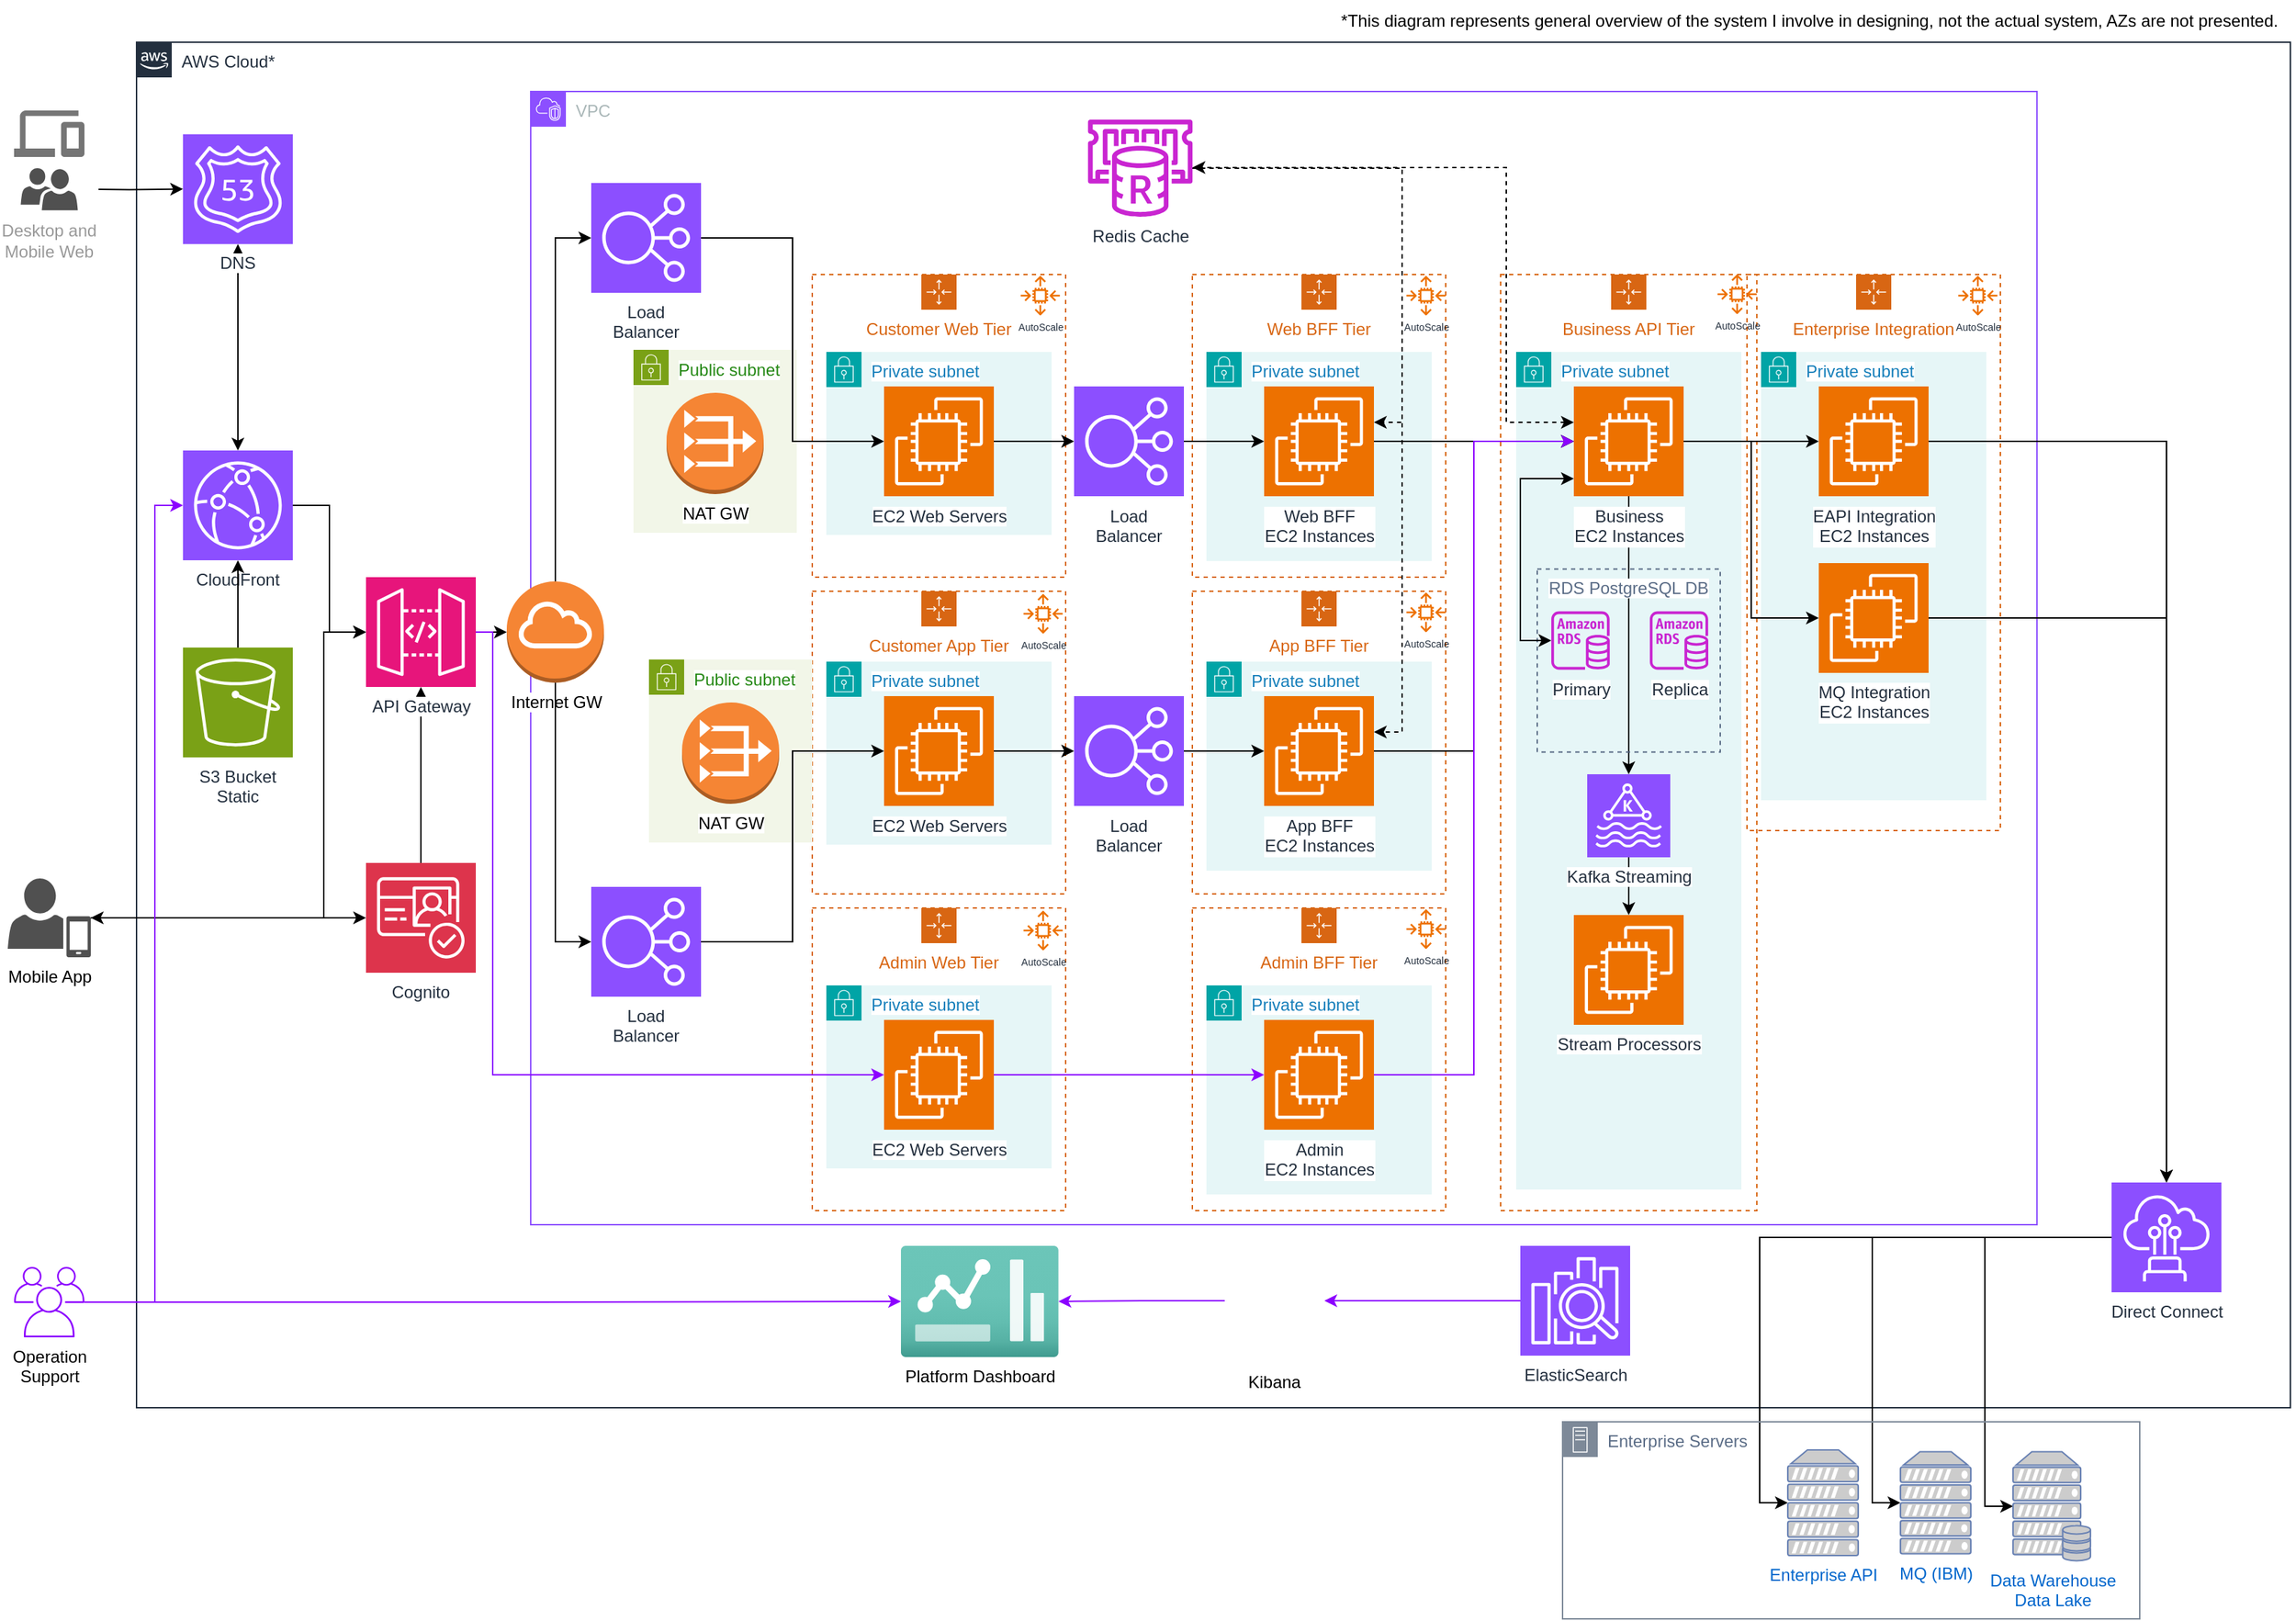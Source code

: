 <mxfile version="24.7.6">
  <diagram name="Page-1" id="ORH8hoGxnRq0YV5Q__YL">
    <mxGraphModel dx="1382" dy="833" grid="1" gridSize="10" guides="1" tooltips="1" connect="1" arrows="1" fold="1" page="1" pageScale="1" pageWidth="1654" pageHeight="1169" background="none" math="0" shadow="0">
      <root>
        <mxCell id="0" />
        <mxCell id="1" parent="0" />
        <mxCell id="d51Kw371MCxtWn_OuyqZ-9" value="AWS Cloud*" style="points=[[0,0],[0.25,0],[0.5,0],[0.75,0],[1,0],[1,0.25],[1,0.5],[1,0.75],[1,1],[0.75,1],[0.5,1],[0.25,1],[0,1],[0,0.75],[0,0.5],[0,0.25]];outlineConnect=0;gradientColor=none;html=1;fontSize=12;fontStyle=0;container=1;pointerEvents=0;collapsible=0;recursiveResize=0;shape=mxgraph.aws4.group;grIcon=mxgraph.aws4.group_aws_cloud_alt;strokeColor=#232F3E;fillColor=none;verticalAlign=top;align=left;spacingLeft=30;fontColor=#232F3E;dashed=0;backgroundOutline=0;shadow=0;labelBackgroundColor=default;whiteSpace=wrap;labelBorderColor=none;textShadow=0;" vertex="1" parent="1">
          <mxGeometry x="107" y="40" width="1530" height="970" as="geometry" />
        </mxCell>
        <mxCell id="d51Kw371MCxtWn_OuyqZ-40" value="VPC" style="points=[[0,0],[0.25,0],[0.5,0],[0.75,0],[1,0],[1,0.25],[1,0.5],[1,0.75],[1,1],[0.75,1],[0.5,1],[0.25,1],[0,1],[0,0.75],[0,0.5],[0,0.25]];outlineConnect=0;gradientColor=none;html=1;whiteSpace=wrap;fontSize=12;fontStyle=0;container=1;pointerEvents=0;collapsible=0;recursiveResize=0;shape=mxgraph.aws4.group;grIcon=mxgraph.aws4.group_vpc2;strokeColor=#8C4FFF;fillColor=none;verticalAlign=top;align=left;spacingLeft=30;fontColor=#AAB7B8;dashed=0;labelBackgroundColor=default;" vertex="1" parent="d51Kw371MCxtWn_OuyqZ-9">
          <mxGeometry x="280" y="35" width="1070" height="805" as="geometry" />
        </mxCell>
        <mxCell id="d51Kw371MCxtWn_OuyqZ-99" value="Redis Cache" style="sketch=0;outlineConnect=0;fontColor=#232F3E;gradientColor=none;fillColor=#C925D1;strokeColor=none;dashed=0;verticalLabelPosition=bottom;verticalAlign=top;align=center;html=1;fontSize=12;fontStyle=0;aspect=fixed;pointerEvents=1;shape=mxgraph.aws4.elasticache_for_redis;labelBackgroundColor=default;" vertex="1" parent="d51Kw371MCxtWn_OuyqZ-40">
          <mxGeometry x="394" y="20" width="78" height="69" as="geometry" />
        </mxCell>
        <mxCell id="d51Kw371MCxtWn_OuyqZ-56" value="Public subnet" style="points=[[0,0],[0.25,0],[0.5,0],[0.75,0],[1,0],[1,0.25],[1,0.5],[1,0.75],[1,1],[0.75,1],[0.5,1],[0.25,1],[0,1],[0,0.75],[0,0.5],[0,0.25]];outlineConnect=0;gradientColor=none;html=1;whiteSpace=wrap;fontSize=12;fontStyle=0;container=1;pointerEvents=0;collapsible=0;recursiveResize=0;shape=mxgraph.aws4.group;grIcon=mxgraph.aws4.group_security_group;grStroke=0;strokeColor=#7AA116;fillColor=#F2F6E8;verticalAlign=top;align=left;spacingLeft=30;fontColor=#248814;dashed=0;labelBackgroundColor=default;" vertex="1" parent="d51Kw371MCxtWn_OuyqZ-40">
          <mxGeometry x="73" y="183.5" width="116" height="130" as="geometry" />
        </mxCell>
        <mxCell id="d51Kw371MCxtWn_OuyqZ-54" value="NAT GW" style="outlineConnect=0;dashed=0;verticalLabelPosition=bottom;verticalAlign=top;align=center;html=1;shape=mxgraph.aws3.vpc_nat_gateway;fillColor=#F58534;gradientColor=none;labelBackgroundColor=default;" vertex="1" parent="d51Kw371MCxtWn_OuyqZ-56">
          <mxGeometry x="23.5" y="30.5" width="69" height="72" as="geometry" />
        </mxCell>
        <mxCell id="d51Kw371MCxtWn_OuyqZ-63" value="Load Balancer" style="points=[[0,0,0],[0.25,0,0],[0.5,0,0],[0.75,0,0],[1,0,0],[0,1,0],[0.25,1,0],[0.5,1,0],[0.75,1,0],[1,1,0],[0,0.25,0],[0,0.5,0],[0,0.75,0],[1,0.25,0],[1,0.5,0],[1,0.75,0]];outlineConnect=0;fontColor=#232F3E;fillColor=#8C4FFF;strokeColor=#ffffff;dashed=0;verticalLabelPosition=bottom;verticalAlign=top;align=center;html=1;fontSize=12;fontStyle=0;aspect=fixed;shape=mxgraph.aws4.resourceIcon;resIcon=mxgraph.aws4.elastic_load_balancing;shadow=0;labelBackgroundColor=default;whiteSpace=wrap;labelBorderColor=none;textShadow=0;" vertex="1" parent="d51Kw371MCxtWn_OuyqZ-40">
          <mxGeometry x="386" y="209.5" width="78" height="78" as="geometry" />
        </mxCell>
        <mxCell id="d51Kw371MCxtWn_OuyqZ-149" value="Admin Web Tier" style="points=[[0,0],[0.25,0],[0.5,0],[0.75,0],[1,0],[1,0.25],[1,0.5],[1,0.75],[1,1],[0.75,1],[0.5,1],[0.25,1],[0,1],[0,0.75],[0,0.5],[0,0.25]];outlineConnect=0;gradientColor=none;html=1;whiteSpace=wrap;fontSize=12;fontStyle=0;container=1;pointerEvents=0;collapsible=0;recursiveResize=0;shape=mxgraph.aws4.groupCenter;grIcon=mxgraph.aws4.group_auto_scaling_group;grStroke=1;strokeColor=#D86613;fillColor=none;verticalAlign=top;align=center;fontColor=#D86613;dashed=1;spacingTop=25;labelBackgroundColor=default;" vertex="1" parent="d51Kw371MCxtWn_OuyqZ-40">
          <mxGeometry x="200" y="580" width="180" height="215" as="geometry" />
        </mxCell>
        <mxCell id="d51Kw371MCxtWn_OuyqZ-150" value="Private subnet" style="points=[[0,0],[0.25,0],[0.5,0],[0.75,0],[1,0],[1,0.25],[1,0.5],[1,0.75],[1,1],[0.75,1],[0.5,1],[0.25,1],[0,1],[0,0.75],[0,0.5],[0,0.25]];outlineConnect=0;gradientColor=none;html=1;whiteSpace=wrap;fontSize=12;fontStyle=0;container=1;pointerEvents=0;collapsible=0;recursiveResize=0;shape=mxgraph.aws4.group;grIcon=mxgraph.aws4.group_security_group;grStroke=0;strokeColor=#00A4A6;fillColor=#E6F6F7;verticalAlign=top;align=left;spacingLeft=30;fontColor=#147EBA;dashed=0;labelBackgroundColor=default;" vertex="1" parent="d51Kw371MCxtWn_OuyqZ-149">
          <mxGeometry x="10" y="55" width="160" height="130" as="geometry" />
        </mxCell>
        <mxCell id="d51Kw371MCxtWn_OuyqZ-151" value="EC2 Web Servers" style="sketch=0;points=[[0,0,0],[0.25,0,0],[0.5,0,0],[0.75,0,0],[1,0,0],[0,1,0],[0.25,1,0],[0.5,1,0],[0.75,1,0],[1,1,0],[0,0.25,0],[0,0.5,0],[0,0.75,0],[1,0.25,0],[1,0.5,0],[1,0.75,0]];outlineConnect=0;fontColor=#232F3E;fillColor=#ED7100;strokeColor=#ffffff;dashed=0;verticalLabelPosition=bottom;verticalAlign=top;align=center;html=1;fontSize=12;fontStyle=0;aspect=fixed;shape=mxgraph.aws4.resourceIcon;resIcon=mxgraph.aws4.ec2;labelBackgroundColor=default;" vertex="1" parent="d51Kw371MCxtWn_OuyqZ-150">
          <mxGeometry x="41" y="24.5" width="78" height="78" as="geometry" />
        </mxCell>
        <mxCell id="d51Kw371MCxtWn_OuyqZ-162" value="&lt;p style=&quot;line-height: 3%; margin-top: 0px; margin-bottom: 0px;&quot;&gt;&lt;font style=&quot;font-size: 7px;&quot;&gt;AutoScale&lt;/font&gt;&lt;/p&gt;" style="sketch=0;outlineConnect=0;fontColor=#232F3E;gradientColor=none;fillColor=#ED7100;strokeColor=none;dashed=0;verticalLabelPosition=bottom;verticalAlign=top;align=center;html=1;fontSize=12;fontStyle=0;aspect=fixed;pointerEvents=1;shape=mxgraph.aws4.auto_scaling2;" vertex="1" parent="d51Kw371MCxtWn_OuyqZ-149">
          <mxGeometry x="150.0" y="2" width="28" height="28" as="geometry" />
        </mxCell>
        <mxCell id="d51Kw371MCxtWn_OuyqZ-153" value="Customer App Tier" style="points=[[0,0],[0.25,0],[0.5,0],[0.75,0],[1,0],[1,0.25],[1,0.5],[1,0.75],[1,1],[0.75,1],[0.5,1],[0.25,1],[0,1],[0,0.75],[0,0.5],[0,0.25]];outlineConnect=0;gradientColor=none;html=1;whiteSpace=wrap;fontSize=12;fontStyle=0;container=1;pointerEvents=0;collapsible=0;recursiveResize=0;shape=mxgraph.aws4.groupCenter;grIcon=mxgraph.aws4.group_auto_scaling_group;grStroke=1;strokeColor=#D86613;fillColor=none;verticalAlign=top;align=center;fontColor=#D86613;dashed=1;spacingTop=25;labelBackgroundColor=default;" vertex="1" parent="d51Kw371MCxtWn_OuyqZ-40">
          <mxGeometry x="200" y="355" width="180" height="215" as="geometry" />
        </mxCell>
        <mxCell id="d51Kw371MCxtWn_OuyqZ-154" value="Private subnet" style="points=[[0,0],[0.25,0],[0.5,0],[0.75,0],[1,0],[1,0.25],[1,0.5],[1,0.75],[1,1],[0.75,1],[0.5,1],[0.25,1],[0,1],[0,0.75],[0,0.5],[0,0.25]];outlineConnect=0;gradientColor=none;html=1;whiteSpace=wrap;fontSize=12;fontStyle=0;container=1;pointerEvents=0;collapsible=0;recursiveResize=0;shape=mxgraph.aws4.group;grIcon=mxgraph.aws4.group_security_group;grStroke=0;strokeColor=#00A4A6;fillColor=#E6F6F7;verticalAlign=top;align=left;spacingLeft=30;fontColor=#147EBA;dashed=0;labelBackgroundColor=default;" vertex="1" parent="d51Kw371MCxtWn_OuyqZ-153">
          <mxGeometry x="10" y="50" width="160" height="130" as="geometry" />
        </mxCell>
        <mxCell id="d51Kw371MCxtWn_OuyqZ-155" value="EC2 Web Servers" style="sketch=0;points=[[0,0,0],[0.25,0,0],[0.5,0,0],[0.75,0,0],[1,0,0],[0,1,0],[0.25,1,0],[0.5,1,0],[0.75,1,0],[1,1,0],[0,0.25,0],[0,0.5,0],[0,0.75,0],[1,0.25,0],[1,0.5,0],[1,0.75,0]];outlineConnect=0;fontColor=#232F3E;fillColor=#ED7100;strokeColor=#ffffff;dashed=0;verticalLabelPosition=bottom;verticalAlign=top;align=center;html=1;fontSize=12;fontStyle=0;aspect=fixed;shape=mxgraph.aws4.resourceIcon;resIcon=mxgraph.aws4.ec2;labelBackgroundColor=default;" vertex="1" parent="d51Kw371MCxtWn_OuyqZ-154">
          <mxGeometry x="41" y="24.5" width="78" height="78" as="geometry" />
        </mxCell>
        <mxCell id="d51Kw371MCxtWn_OuyqZ-161" value="&lt;p style=&quot;line-height: 3%; margin-top: 0px; margin-bottom: 0px;&quot;&gt;&lt;font style=&quot;font-size: 7px;&quot;&gt;AutoScale&lt;/font&gt;&lt;/p&gt;" style="sketch=0;outlineConnect=0;fontColor=#232F3E;gradientColor=none;fillColor=#ED7100;strokeColor=none;dashed=0;verticalLabelPosition=bottom;verticalAlign=top;align=center;html=1;fontSize=12;fontStyle=0;aspect=fixed;pointerEvents=1;shape=mxgraph.aws4.auto_scaling2;" vertex="1" parent="d51Kw371MCxtWn_OuyqZ-153">
          <mxGeometry x="150.0" y="2" width="28" height="28" as="geometry" />
        </mxCell>
        <mxCell id="d51Kw371MCxtWn_OuyqZ-86" value="Enterprise Integration" style="points=[[0,0],[0.25,0],[0.5,0],[0.75,0],[1,0],[1,0.25],[1,0.5],[1,0.75],[1,1],[0.75,1],[0.5,1],[0.25,1],[0,1],[0,0.75],[0,0.5],[0,0.25]];outlineConnect=0;gradientColor=none;html=1;whiteSpace=wrap;fontSize=12;fontStyle=0;container=1;pointerEvents=0;collapsible=0;recursiveResize=0;shape=mxgraph.aws4.groupCenter;grIcon=mxgraph.aws4.group_auto_scaling_group;grStroke=1;strokeColor=#D86613;fillColor=none;verticalAlign=top;align=center;fontColor=#D86613;dashed=1;spacingTop=25;labelBackgroundColor=default;" vertex="1" parent="d51Kw371MCxtWn_OuyqZ-40">
          <mxGeometry x="864" y="130" width="180" height="395" as="geometry" />
        </mxCell>
        <mxCell id="d51Kw371MCxtWn_OuyqZ-87" value="Private subnet" style="points=[[0,0],[0.25,0],[0.5,0],[0.75,0],[1,0],[1,0.25],[1,0.5],[1,0.75],[1,1],[0.75,1],[0.5,1],[0.25,1],[0,1],[0,0.75],[0,0.5],[0,0.25]];outlineConnect=0;gradientColor=none;html=1;whiteSpace=wrap;fontSize=12;fontStyle=0;container=1;pointerEvents=0;collapsible=0;recursiveResize=0;shape=mxgraph.aws4.group;grIcon=mxgraph.aws4.group_security_group;grStroke=0;strokeColor=#00A4A6;fillColor=#E6F6F7;verticalAlign=top;align=left;spacingLeft=30;fontColor=#147EBA;dashed=0;labelBackgroundColor=default;" vertex="1" parent="d51Kw371MCxtWn_OuyqZ-86">
          <mxGeometry x="10" y="55" width="160" height="318.5" as="geometry" />
        </mxCell>
        <mxCell id="d51Kw371MCxtWn_OuyqZ-114" value="EAPI Integration&lt;br&gt;EC2 Instances" style="sketch=0;points=[[0,0,0],[0.25,0,0],[0.5,0,0],[0.75,0,0],[1,0,0],[0,1,0],[0.25,1,0],[0.5,1,0],[0.75,1,0],[1,1,0],[0,0.25,0],[0,0.5,0],[0,0.75,0],[1,0.25,0],[1,0.5,0],[1,0.75,0]];outlineConnect=0;fontColor=#232F3E;fillColor=#ED7100;strokeColor=#ffffff;dashed=0;verticalLabelPosition=bottom;verticalAlign=top;align=center;html=1;fontSize=12;fontStyle=0;aspect=fixed;shape=mxgraph.aws4.resourceIcon;resIcon=mxgraph.aws4.ec2;labelBackgroundColor=default;" vertex="1" parent="d51Kw371MCxtWn_OuyqZ-87">
          <mxGeometry x="41" y="24.5" width="78" height="78" as="geometry" />
        </mxCell>
        <mxCell id="d51Kw371MCxtWn_OuyqZ-88" value="MQ Integration&lt;div&gt;EC2 Instances&lt;/div&gt;" style="sketch=0;points=[[0,0,0],[0.25,0,0],[0.5,0,0],[0.75,0,0],[1,0,0],[0,1,0],[0.25,1,0],[0.5,1,0],[0.75,1,0],[1,1,0],[0,0.25,0],[0,0.5,0],[0,0.75,0],[1,0.25,0],[1,0.5,0],[1,0.75,0]];outlineConnect=0;fontColor=#232F3E;fillColor=#ED7100;strokeColor=#ffffff;dashed=0;verticalLabelPosition=bottom;verticalAlign=top;align=center;html=1;fontSize=12;fontStyle=0;aspect=fixed;shape=mxgraph.aws4.resourceIcon;resIcon=mxgraph.aws4.ec2;labelBackgroundColor=default;" vertex="1" parent="d51Kw371MCxtWn_OuyqZ-87">
          <mxGeometry x="41" y="150" width="78" height="78" as="geometry" />
        </mxCell>
        <mxCell id="d51Kw371MCxtWn_OuyqZ-165" value="&lt;p style=&quot;line-height: 3%; margin-top: 0px; margin-bottom: 0px;&quot;&gt;&lt;font style=&quot;font-size: 7px;&quot;&gt;AutoScale&lt;/font&gt;&lt;/p&gt;" style="sketch=0;outlineConnect=0;fontColor=#232F3E;gradientColor=none;fillColor=#ED7100;strokeColor=none;dashed=0;verticalLabelPosition=bottom;verticalAlign=top;align=center;html=1;fontSize=12;fontStyle=0;aspect=fixed;pointerEvents=1;shape=mxgraph.aws4.auto_scaling2;" vertex="1" parent="d51Kw371MCxtWn_OuyqZ-86">
          <mxGeometry x="150" y="1" width="28" height="28" as="geometry" />
        </mxCell>
        <mxCell id="d51Kw371MCxtWn_OuyqZ-189" value="Load Balancer" style="points=[[0,0,0],[0.25,0,0],[0.5,0,0],[0.75,0,0],[1,0,0],[0,1,0],[0.25,1,0],[0.5,1,0],[0.75,1,0],[1,1,0],[0,0.25,0],[0,0.5,0],[0,0.75,0],[1,0.25,0],[1,0.5,0],[1,0.75,0]];outlineConnect=0;fontColor=#232F3E;fillColor=#8C4FFF;strokeColor=#ffffff;dashed=0;verticalLabelPosition=bottom;verticalAlign=top;align=center;html=1;fontSize=12;fontStyle=0;aspect=fixed;shape=mxgraph.aws4.resourceIcon;resIcon=mxgraph.aws4.elastic_load_balancing;shadow=0;labelBackgroundColor=default;whiteSpace=wrap;labelBorderColor=none;textShadow=0;" vertex="1" parent="d51Kw371MCxtWn_OuyqZ-40">
          <mxGeometry x="386" y="429.5" width="78" height="78" as="geometry" />
        </mxCell>
        <mxCell id="d51Kw371MCxtWn_OuyqZ-195" value="App BFF Tier" style="points=[[0,0],[0.25,0],[0.5,0],[0.75,0],[1,0],[1,0.25],[1,0.5],[1,0.75],[1,1],[0.75,1],[0.5,1],[0.25,1],[0,1],[0,0.75],[0,0.5],[0,0.25]];outlineConnect=0;gradientColor=none;html=1;whiteSpace=wrap;fontSize=12;fontStyle=0;container=1;pointerEvents=0;collapsible=0;recursiveResize=0;shape=mxgraph.aws4.groupCenter;grIcon=mxgraph.aws4.group_auto_scaling_group;grStroke=1;strokeColor=#D86613;fillColor=none;verticalAlign=top;align=center;fontColor=#D86613;dashed=1;spacingTop=25;labelBackgroundColor=default;" vertex="1" parent="d51Kw371MCxtWn_OuyqZ-40">
          <mxGeometry x="470" y="355" width="180" height="215" as="geometry" />
        </mxCell>
        <mxCell id="d51Kw371MCxtWn_OuyqZ-196" value="Private subnet" style="points=[[0,0],[0.25,0],[0.5,0],[0.75,0],[1,0],[1,0.25],[1,0.5],[1,0.75],[1,1],[0.75,1],[0.5,1],[0.25,1],[0,1],[0,0.75],[0,0.5],[0,0.25]];outlineConnect=0;gradientColor=none;html=1;whiteSpace=wrap;fontSize=12;fontStyle=0;container=1;pointerEvents=0;collapsible=0;recursiveResize=0;shape=mxgraph.aws4.group;grIcon=mxgraph.aws4.group_security_group;grStroke=0;strokeColor=#00A4A6;fillColor=#E6F6F7;verticalAlign=top;align=left;spacingLeft=30;fontColor=#147EBA;dashed=0;labelBackgroundColor=default;" vertex="1" parent="d51Kw371MCxtWn_OuyqZ-195">
          <mxGeometry x="10" y="50" width="160" height="148.5" as="geometry" />
        </mxCell>
        <mxCell id="d51Kw371MCxtWn_OuyqZ-197" value="App BFF&lt;div&gt;EC2 Instances&lt;/div&gt;" style="sketch=0;points=[[0,0,0],[0.25,0,0],[0.5,0,0],[0.75,0,0],[1,0,0],[0,1,0],[0.25,1,0],[0.5,1,0],[0.75,1,0],[1,1,0],[0,0.25,0],[0,0.5,0],[0,0.75,0],[1,0.25,0],[1,0.5,0],[1,0.75,0]];outlineConnect=0;fontColor=#232F3E;fillColor=#ED7100;strokeColor=#ffffff;dashed=0;verticalLabelPosition=bottom;verticalAlign=top;align=center;html=1;fontSize=12;fontStyle=0;aspect=fixed;shape=mxgraph.aws4.resourceIcon;resIcon=mxgraph.aws4.ec2;labelBackgroundColor=default;" vertex="1" parent="d51Kw371MCxtWn_OuyqZ-196">
          <mxGeometry x="41" y="24.5" width="78" height="78" as="geometry" />
        </mxCell>
        <mxCell id="d51Kw371MCxtWn_OuyqZ-198" value="&lt;p style=&quot;line-height: 3%; margin-top: 0px; margin-bottom: 0px;&quot;&gt;&lt;font style=&quot;font-size: 7px;&quot;&gt;AutoScale&lt;/font&gt;&lt;/p&gt;" style="sketch=0;outlineConnect=0;fontColor=#232F3E;gradientColor=none;fillColor=#ED7100;strokeColor=none;dashed=0;verticalLabelPosition=bottom;verticalAlign=top;align=center;html=1;fontSize=12;fontStyle=0;aspect=fixed;pointerEvents=1;shape=mxgraph.aws4.auto_scaling2;" vertex="1" parent="d51Kw371MCxtWn_OuyqZ-195">
          <mxGeometry x="152" y="1" width="28" height="28" as="geometry" />
        </mxCell>
        <mxCell id="d51Kw371MCxtWn_OuyqZ-199" value="Admin BFF Tier" style="points=[[0,0],[0.25,0],[0.5,0],[0.75,0],[1,0],[1,0.25],[1,0.5],[1,0.75],[1,1],[0.75,1],[0.5,1],[0.25,1],[0,1],[0,0.75],[0,0.5],[0,0.25]];outlineConnect=0;gradientColor=none;html=1;whiteSpace=wrap;fontSize=12;fontStyle=0;container=1;pointerEvents=0;collapsible=0;recursiveResize=0;shape=mxgraph.aws4.groupCenter;grIcon=mxgraph.aws4.group_auto_scaling_group;grStroke=1;strokeColor=#D86613;fillColor=none;verticalAlign=top;align=center;fontColor=#D86613;dashed=1;spacingTop=25;labelBackgroundColor=default;" vertex="1" parent="d51Kw371MCxtWn_OuyqZ-40">
          <mxGeometry x="470" y="580" width="180" height="215" as="geometry" />
        </mxCell>
        <mxCell id="d51Kw371MCxtWn_OuyqZ-200" value="Private subnet" style="points=[[0,0],[0.25,0],[0.5,0],[0.75,0],[1,0],[1,0.25],[1,0.5],[1,0.75],[1,1],[0.75,1],[0.5,1],[0.25,1],[0,1],[0,0.75],[0,0.5],[0,0.25]];outlineConnect=0;gradientColor=none;html=1;whiteSpace=wrap;fontSize=12;fontStyle=0;container=1;pointerEvents=0;collapsible=0;recursiveResize=0;shape=mxgraph.aws4.group;grIcon=mxgraph.aws4.group_security_group;grStroke=0;strokeColor=#00A4A6;fillColor=#E6F6F7;verticalAlign=top;align=left;spacingLeft=30;fontColor=#147EBA;dashed=0;labelBackgroundColor=default;" vertex="1" parent="d51Kw371MCxtWn_OuyqZ-199">
          <mxGeometry x="10" y="55" width="160" height="148.5" as="geometry" />
        </mxCell>
        <mxCell id="d51Kw371MCxtWn_OuyqZ-201" value="Admin&lt;div&gt;EC2 Instances&lt;/div&gt;" style="sketch=0;points=[[0,0,0],[0.25,0,0],[0.5,0,0],[0.75,0,0],[1,0,0],[0,1,0],[0.25,1,0],[0.5,1,0],[0.75,1,0],[1,1,0],[0,0.25,0],[0,0.5,0],[0,0.75,0],[1,0.25,0],[1,0.5,0],[1,0.75,0]];outlineConnect=0;fontColor=#232F3E;fillColor=#ED7100;strokeColor=#ffffff;dashed=0;verticalLabelPosition=bottom;verticalAlign=top;align=center;html=1;fontSize=12;fontStyle=0;aspect=fixed;shape=mxgraph.aws4.resourceIcon;resIcon=mxgraph.aws4.ec2;labelBackgroundColor=default;" vertex="1" parent="d51Kw371MCxtWn_OuyqZ-200">
          <mxGeometry x="41" y="24.5" width="78" height="78" as="geometry" />
        </mxCell>
        <mxCell id="d51Kw371MCxtWn_OuyqZ-202" value="&lt;p style=&quot;line-height: 3%; margin-top: 0px; margin-bottom: 0px;&quot;&gt;&lt;font style=&quot;font-size: 7px;&quot;&gt;AutoScale&lt;/font&gt;&lt;/p&gt;" style="sketch=0;outlineConnect=0;fontColor=#232F3E;gradientColor=none;fillColor=#ED7100;strokeColor=none;dashed=0;verticalLabelPosition=bottom;verticalAlign=top;align=center;html=1;fontSize=12;fontStyle=0;aspect=fixed;pointerEvents=1;shape=mxgraph.aws4.auto_scaling2;" vertex="1" parent="d51Kw371MCxtWn_OuyqZ-199">
          <mxGeometry x="152" y="1" width="28" height="28" as="geometry" />
        </mxCell>
        <mxCell id="d51Kw371MCxtWn_OuyqZ-80" value="Web BFF Tier" style="points=[[0,0],[0.25,0],[0.5,0],[0.75,0],[1,0],[1,0.25],[1,0.5],[1,0.75],[1,1],[0.75,1],[0.5,1],[0.25,1],[0,1],[0,0.75],[0,0.5],[0,0.25]];outlineConnect=0;gradientColor=none;html=1;whiteSpace=wrap;fontSize=12;fontStyle=0;container=1;pointerEvents=0;collapsible=0;recursiveResize=0;shape=mxgraph.aws4.groupCenter;grIcon=mxgraph.aws4.group_auto_scaling_group;grStroke=1;strokeColor=#D86613;fillColor=none;verticalAlign=top;align=center;fontColor=#D86613;dashed=1;spacingTop=25;labelBackgroundColor=default;" vertex="1" parent="d51Kw371MCxtWn_OuyqZ-40">
          <mxGeometry x="470" y="130" width="180" height="215" as="geometry" />
        </mxCell>
        <mxCell id="d51Kw371MCxtWn_OuyqZ-81" value="Private subnet" style="points=[[0,0],[0.25,0],[0.5,0],[0.75,0],[1,0],[1,0.25],[1,0.5],[1,0.75],[1,1],[0.75,1],[0.5,1],[0.25,1],[0,1],[0,0.75],[0,0.5],[0,0.25]];outlineConnect=0;gradientColor=none;html=1;whiteSpace=wrap;fontSize=12;fontStyle=0;container=1;pointerEvents=0;collapsible=0;recursiveResize=0;shape=mxgraph.aws4.group;grIcon=mxgraph.aws4.group_security_group;grStroke=0;strokeColor=#00A4A6;fillColor=#E6F6F7;verticalAlign=top;align=left;spacingLeft=30;fontColor=#147EBA;dashed=0;labelBackgroundColor=default;" vertex="1" parent="d51Kw371MCxtWn_OuyqZ-80">
          <mxGeometry x="10" y="55" width="160" height="148.5" as="geometry" />
        </mxCell>
        <mxCell id="d51Kw371MCxtWn_OuyqZ-82" value="Web BFF&lt;div&gt;EC2 Instances&lt;/div&gt;" style="sketch=0;points=[[0,0,0],[0.25,0,0],[0.5,0,0],[0.75,0,0],[1,0,0],[0,1,0],[0.25,1,0],[0.5,1,0],[0.75,1,0],[1,1,0],[0,0.25,0],[0,0.5,0],[0,0.75,0],[1,0.25,0],[1,0.5,0],[1,0.75,0]];outlineConnect=0;fontColor=#232F3E;fillColor=#ED7100;strokeColor=#ffffff;dashed=0;verticalLabelPosition=bottom;verticalAlign=top;align=center;html=1;fontSize=12;fontStyle=0;aspect=fixed;shape=mxgraph.aws4.resourceIcon;resIcon=mxgraph.aws4.ec2;labelBackgroundColor=default;" vertex="1" parent="d51Kw371MCxtWn_OuyqZ-81">
          <mxGeometry x="41" y="24.5" width="78" height="78" as="geometry" />
        </mxCell>
        <mxCell id="d51Kw371MCxtWn_OuyqZ-163" value="&lt;p style=&quot;line-height: 3%; margin-top: 0px; margin-bottom: 0px;&quot;&gt;&lt;font style=&quot;font-size: 7px;&quot;&gt;AutoScale&lt;/font&gt;&lt;/p&gt;" style="sketch=0;outlineConnect=0;fontColor=#232F3E;gradientColor=none;fillColor=#ED7100;strokeColor=none;dashed=0;verticalLabelPosition=bottom;verticalAlign=top;align=center;html=1;fontSize=12;fontStyle=0;aspect=fixed;pointerEvents=1;shape=mxgraph.aws4.auto_scaling2;" vertex="1" parent="d51Kw371MCxtWn_OuyqZ-80">
          <mxGeometry x="152" y="1" width="28" height="28" as="geometry" />
        </mxCell>
        <mxCell id="d51Kw371MCxtWn_OuyqZ-111" style="edgeStyle=orthogonalEdgeStyle;rounded=0;orthogonalLoop=1;jettySize=auto;html=1;labelBackgroundColor=default;" edge="1" parent="d51Kw371MCxtWn_OuyqZ-40" source="d51Kw371MCxtWn_OuyqZ-63" target="d51Kw371MCxtWn_OuyqZ-82">
          <mxGeometry relative="1" as="geometry" />
        </mxCell>
        <mxCell id="d51Kw371MCxtWn_OuyqZ-42" value="Customer Web Tier" style="points=[[0,0],[0.25,0],[0.5,0],[0.75,0],[1,0],[1,0.25],[1,0.5],[1,0.75],[1,1],[0.75,1],[0.5,1],[0.25,1],[0,1],[0,0.75],[0,0.5],[0,0.25]];outlineConnect=0;gradientColor=none;html=1;whiteSpace=wrap;fontSize=12;fontStyle=0;container=1;pointerEvents=0;collapsible=0;recursiveResize=0;shape=mxgraph.aws4.groupCenter;grIcon=mxgraph.aws4.group_auto_scaling_group;grStroke=1;strokeColor=#D86613;fillColor=none;verticalAlign=top;align=center;fontColor=#D86613;dashed=1;spacingTop=25;labelBackgroundColor=default;" vertex="1" parent="d51Kw371MCxtWn_OuyqZ-40">
          <mxGeometry x="200" y="130" width="180" height="215" as="geometry" />
        </mxCell>
        <mxCell id="d51Kw371MCxtWn_OuyqZ-44" value="Private subnet" style="points=[[0,0],[0.25,0],[0.5,0],[0.75,0],[1,0],[1,0.25],[1,0.5],[1,0.75],[1,1],[0.75,1],[0.5,1],[0.25,1],[0,1],[0,0.75],[0,0.5],[0,0.25]];outlineConnect=0;gradientColor=none;html=1;whiteSpace=wrap;fontSize=12;fontStyle=0;container=1;pointerEvents=0;collapsible=0;recursiveResize=0;shape=mxgraph.aws4.group;grIcon=mxgraph.aws4.group_security_group;grStroke=0;strokeColor=#00A4A6;fillColor=#E6F6F7;verticalAlign=top;align=left;spacingLeft=30;fontColor=#147EBA;dashed=0;labelBackgroundColor=default;" vertex="1" parent="d51Kw371MCxtWn_OuyqZ-42">
          <mxGeometry x="10" y="55" width="160" height="130" as="geometry" />
        </mxCell>
        <mxCell id="d51Kw371MCxtWn_OuyqZ-57" value="EC2 Web Servers" style="sketch=0;points=[[0,0,0],[0.25,0,0],[0.5,0,0],[0.75,0,0],[1,0,0],[0,1,0],[0.25,1,0],[0.5,1,0],[0.75,1,0],[1,1,0],[0,0.25,0],[0,0.5,0],[0,0.75,0],[1,0.25,0],[1,0.5,0],[1,0.75,0]];outlineConnect=0;fontColor=#232F3E;fillColor=#ED7100;strokeColor=#ffffff;dashed=0;verticalLabelPosition=bottom;verticalAlign=top;align=center;html=1;fontSize=12;fontStyle=0;aspect=fixed;shape=mxgraph.aws4.resourceIcon;resIcon=mxgraph.aws4.ec2;labelBackgroundColor=default;" vertex="1" parent="d51Kw371MCxtWn_OuyqZ-44">
          <mxGeometry x="41" y="24.5" width="78" height="78" as="geometry" />
        </mxCell>
        <mxCell id="d51Kw371MCxtWn_OuyqZ-158" value="&lt;p style=&quot;line-height: 3%; margin-top: 0px; margin-bottom: 0px;&quot;&gt;&lt;font style=&quot;font-size: 7px;&quot;&gt;AutoScale&lt;/font&gt;&lt;/p&gt;" style="sketch=0;outlineConnect=0;fontColor=#232F3E;gradientColor=none;fillColor=#ED7100;strokeColor=none;dashed=0;verticalLabelPosition=bottom;verticalAlign=top;align=center;html=1;fontSize=12;fontStyle=0;aspect=fixed;pointerEvents=1;shape=mxgraph.aws4.auto_scaling2;" vertex="1" parent="d51Kw371MCxtWn_OuyqZ-42">
          <mxGeometry x="148.0" y="1" width="28" height="28" as="geometry" />
        </mxCell>
        <mxCell id="d51Kw371MCxtWn_OuyqZ-65" style="edgeStyle=orthogonalEdgeStyle;rounded=0;orthogonalLoop=1;jettySize=auto;html=1;entryX=0;entryY=0.5;entryDx=0;entryDy=0;entryPerimeter=0;labelBackgroundColor=default;" edge="1" parent="d51Kw371MCxtWn_OuyqZ-40" source="d51Kw371MCxtWn_OuyqZ-57" target="d51Kw371MCxtWn_OuyqZ-63">
          <mxGeometry relative="1" as="geometry" />
        </mxCell>
        <mxCell id="d51Kw371MCxtWn_OuyqZ-18" value="Load Balancer" style="points=[[0,0,0],[0.25,0,0],[0.5,0,0],[0.75,0,0],[1,0,0],[0,1,0],[0.25,1,0],[0.5,1,0],[0.75,1,0],[1,1,0],[0,0.25,0],[0,0.5,0],[0,0.75,0],[1,0.25,0],[1,0.5,0],[1,0.75,0]];outlineConnect=0;fontColor=#232F3E;fillColor=#8C4FFF;strokeColor=#ffffff;dashed=0;verticalLabelPosition=bottom;verticalAlign=top;align=center;html=1;fontSize=12;fontStyle=0;aspect=fixed;shape=mxgraph.aws4.resourceIcon;resIcon=mxgraph.aws4.elastic_load_balancing;shadow=0;labelBackgroundColor=default;whiteSpace=wrap;labelBorderColor=none;textShadow=0;" vertex="1" parent="d51Kw371MCxtWn_OuyqZ-40">
          <mxGeometry x="43" y="65" width="78" height="78" as="geometry" />
        </mxCell>
        <mxCell id="d51Kw371MCxtWn_OuyqZ-207" style="edgeStyle=orthogonalEdgeStyle;rounded=0;orthogonalLoop=1;jettySize=auto;html=1;entryX=0;entryY=0.5;entryDx=0;entryDy=0;entryPerimeter=0;" edge="1" parent="d51Kw371MCxtWn_OuyqZ-40" source="d51Kw371MCxtWn_OuyqZ-18" target="d51Kw371MCxtWn_OuyqZ-57">
          <mxGeometry relative="1" as="geometry" />
        </mxCell>
        <mxCell id="d51Kw371MCxtWn_OuyqZ-211" value="Public subnet" style="points=[[0,0],[0.25,0],[0.5,0],[0.75,0],[1,0],[1,0.25],[1,0.5],[1,0.75],[1,1],[0.75,1],[0.5,1],[0.25,1],[0,1],[0,0.75],[0,0.5],[0,0.25]];outlineConnect=0;gradientColor=none;html=1;whiteSpace=wrap;fontSize=12;fontStyle=0;container=1;pointerEvents=0;collapsible=0;recursiveResize=0;shape=mxgraph.aws4.group;grIcon=mxgraph.aws4.group_security_group;grStroke=0;strokeColor=#7AA116;fillColor=#F2F6E8;verticalAlign=top;align=left;spacingLeft=30;fontColor=#248814;dashed=0;labelBackgroundColor=default;" vertex="1" parent="d51Kw371MCxtWn_OuyqZ-40">
          <mxGeometry x="84" y="403.5" width="116" height="130" as="geometry" />
        </mxCell>
        <mxCell id="d51Kw371MCxtWn_OuyqZ-212" value="NAT GW" style="outlineConnect=0;dashed=0;verticalLabelPosition=bottom;verticalAlign=top;align=center;html=1;shape=mxgraph.aws3.vpc_nat_gateway;fillColor=#F58534;gradientColor=none;labelBackgroundColor=default;" vertex="1" parent="d51Kw371MCxtWn_OuyqZ-211">
          <mxGeometry x="23.5" y="30.5" width="69" height="72" as="geometry" />
        </mxCell>
        <mxCell id="d51Kw371MCxtWn_OuyqZ-213" value="Load Balancer" style="points=[[0,0,0],[0.25,0,0],[0.5,0,0],[0.75,0,0],[1,0,0],[0,1,0],[0.25,1,0],[0.5,1,0],[0.75,1,0],[1,1,0],[0,0.25,0],[0,0.5,0],[0,0.75,0],[1,0.25,0],[1,0.5,0],[1,0.75,0]];outlineConnect=0;fontColor=#232F3E;fillColor=#8C4FFF;strokeColor=#ffffff;dashed=0;verticalLabelPosition=bottom;verticalAlign=top;align=center;html=1;fontSize=12;fontStyle=0;aspect=fixed;shape=mxgraph.aws4.resourceIcon;resIcon=mxgraph.aws4.elastic_load_balancing;shadow=0;labelBackgroundColor=default;whiteSpace=wrap;labelBorderColor=none;textShadow=0;" vertex="1" parent="d51Kw371MCxtWn_OuyqZ-40">
          <mxGeometry x="43" y="565" width="78" height="78" as="geometry" />
        </mxCell>
        <mxCell id="d51Kw371MCxtWn_OuyqZ-225" style="edgeStyle=orthogonalEdgeStyle;rounded=0;orthogonalLoop=1;jettySize=auto;html=1;entryX=0;entryY=0.5;entryDx=0;entryDy=0;entryPerimeter=0;" edge="1" parent="d51Kw371MCxtWn_OuyqZ-40" source="d51Kw371MCxtWn_OuyqZ-155" target="d51Kw371MCxtWn_OuyqZ-189">
          <mxGeometry relative="1" as="geometry" />
        </mxCell>
        <mxCell id="d51Kw371MCxtWn_OuyqZ-226" style="edgeStyle=orthogonalEdgeStyle;rounded=0;orthogonalLoop=1;jettySize=auto;html=1;" edge="1" parent="d51Kw371MCxtWn_OuyqZ-40" source="d51Kw371MCxtWn_OuyqZ-189" target="d51Kw371MCxtWn_OuyqZ-197">
          <mxGeometry relative="1" as="geometry" />
        </mxCell>
        <mxCell id="d51Kw371MCxtWn_OuyqZ-227" style="edgeStyle=orthogonalEdgeStyle;rounded=0;orthogonalLoop=1;jettySize=auto;html=1;strokeColor=#8c00ff;" edge="1" parent="d51Kw371MCxtWn_OuyqZ-40" source="d51Kw371MCxtWn_OuyqZ-151" target="d51Kw371MCxtWn_OuyqZ-201">
          <mxGeometry relative="1" as="geometry" />
        </mxCell>
        <mxCell id="d51Kw371MCxtWn_OuyqZ-231" style="edgeStyle=orthogonalEdgeStyle;rounded=0;orthogonalLoop=1;jettySize=auto;html=1;noJump=0;ignoreEdge=0;dashed=1;" edge="1" parent="d51Kw371MCxtWn_OuyqZ-40" source="d51Kw371MCxtWn_OuyqZ-99" target="d51Kw371MCxtWn_OuyqZ-197">
          <mxGeometry relative="1" as="geometry">
            <Array as="points">
              <mxPoint x="619" y="55" />
              <mxPoint x="619" y="455" />
            </Array>
          </mxGeometry>
        </mxCell>
        <mxCell id="d51Kw371MCxtWn_OuyqZ-232" style="edgeStyle=orthogonalEdgeStyle;rounded=0;orthogonalLoop=1;jettySize=auto;html=1;dashed=1;" edge="1" parent="d51Kw371MCxtWn_OuyqZ-40" source="d51Kw371MCxtWn_OuyqZ-99" target="d51Kw371MCxtWn_OuyqZ-82">
          <mxGeometry relative="1" as="geometry">
            <Array as="points">
              <mxPoint x="619" y="55" />
              <mxPoint x="619" y="235" />
            </Array>
          </mxGeometry>
        </mxCell>
        <mxCell id="d51Kw371MCxtWn_OuyqZ-238" style="edgeStyle=orthogonalEdgeStyle;rounded=0;orthogonalLoop=1;jettySize=auto;html=1;entryX=0;entryY=0.5;entryDx=0;entryDy=0;entryPerimeter=0;" edge="1" parent="d51Kw371MCxtWn_OuyqZ-40" source="d51Kw371MCxtWn_OuyqZ-213" target="d51Kw371MCxtWn_OuyqZ-155">
          <mxGeometry relative="1" as="geometry" />
        </mxCell>
        <mxCell id="d51Kw371MCxtWn_OuyqZ-38" style="edgeStyle=orthogonalEdgeStyle;rounded=0;orthogonalLoop=1;jettySize=auto;html=1;entryX=0;entryY=0.5;entryDx=0;entryDy=0;entryPerimeter=0;labelBackgroundColor=default;" edge="1" parent="d51Kw371MCxtWn_OuyqZ-9" source="d51Kw371MCxtWn_OuyqZ-5" target="d51Kw371MCxtWn_OuyqZ-37">
          <mxGeometry relative="1" as="geometry" />
        </mxCell>
        <mxCell id="d51Kw371MCxtWn_OuyqZ-5" value="CloudFront" style="points=[[0,0,0],[0.25,0,0],[0.5,0,0],[0.75,0,0],[1,0,0],[0,1,0],[0.25,1,0],[0.5,1,0],[0.75,1,0],[1,1,0],[0,0.25,0],[0,0.5,0],[0,0.75,0],[1,0.25,0],[1,0.5,0],[1,0.75,0]];outlineConnect=0;fontColor=#232F3E;fillColor=#8C4FFF;strokeColor=#ffffff;dashed=0;verticalLabelPosition=bottom;verticalAlign=top;align=center;html=1;fontSize=12;fontStyle=0;aspect=fixed;shape=mxgraph.aws4.resourceIcon;resIcon=mxgraph.aws4.cloudfront;shadow=0;labelBackgroundColor=default;whiteSpace=wrap;labelBorderColor=none;textShadow=0;" vertex="1" parent="d51Kw371MCxtWn_OuyqZ-9">
          <mxGeometry x="33" y="290" width="78" height="78" as="geometry" />
        </mxCell>
        <mxCell id="d51Kw371MCxtWn_OuyqZ-205" style="edgeStyle=orthogonalEdgeStyle;rounded=0;orthogonalLoop=1;jettySize=auto;html=1;" edge="1" parent="d51Kw371MCxtWn_OuyqZ-9" source="d51Kw371MCxtWn_OuyqZ-6" target="d51Kw371MCxtWn_OuyqZ-5">
          <mxGeometry relative="1" as="geometry" />
        </mxCell>
        <mxCell id="d51Kw371MCxtWn_OuyqZ-6" value="S3 Bucket&lt;div&gt;Static&lt;/div&gt;" style="points=[[0,0,0],[0.25,0,0],[0.5,0,0],[0.75,0,0],[1,0,0],[0,1,0],[0.25,1,0],[0.5,1,0],[0.75,1,0],[1,1,0],[0,0.25,0],[0,0.5,0],[0,0.75,0],[1,0.25,0],[1,0.5,0],[1,0.75,0]];outlineConnect=0;fontColor=#232F3E;fillColor=#7AA116;strokeColor=#ffffff;dashed=0;verticalLabelPosition=bottom;verticalAlign=top;align=center;html=1;fontSize=12;fontStyle=0;aspect=fixed;shape=mxgraph.aws4.resourceIcon;resIcon=mxgraph.aws4.s3;shadow=0;labelBackgroundColor=default;whiteSpace=wrap;labelBorderColor=none;textShadow=0;" vertex="1" parent="d51Kw371MCxtWn_OuyqZ-9">
          <mxGeometry x="33" y="430" width="78" height="78" as="geometry" />
        </mxCell>
        <mxCell id="d51Kw371MCxtWn_OuyqZ-120" style="edgeStyle=orthogonalEdgeStyle;rounded=0;orthogonalLoop=1;jettySize=auto;html=1;startArrow=classic;startFill=1;labelBackgroundColor=default;" edge="1" parent="d51Kw371MCxtWn_OuyqZ-9" source="d51Kw371MCxtWn_OuyqZ-10" target="d51Kw371MCxtWn_OuyqZ-5">
          <mxGeometry relative="1" as="geometry" />
        </mxCell>
        <mxCell id="d51Kw371MCxtWn_OuyqZ-10" value="DNS" style="points=[[0,0,0],[0.25,0,0],[0.5,0,0],[0.75,0,0],[1,0,0],[0,1,0],[0.25,1,0],[0.5,1,0],[0.75,1,0],[1,1,0],[0,0.25,0],[0,0.5,0],[0,0.75,0],[1,0.25,0],[1,0.5,0],[1,0.75,0]];outlineConnect=0;fontColor=#232F3E;fillColor=#8C4FFF;strokeColor=#ffffff;dashed=0;verticalLabelPosition=bottom;verticalAlign=top;align=center;html=1;fontSize=12;fontStyle=0;aspect=fixed;shape=mxgraph.aws4.resourceIcon;resIcon=mxgraph.aws4.route_53;shadow=0;labelBackgroundColor=default;whiteSpace=wrap;labelBorderColor=none;textShadow=0;" vertex="1" parent="d51Kw371MCxtWn_OuyqZ-9">
          <mxGeometry x="33" y="65.33" width="78" height="78" as="geometry" />
        </mxCell>
        <mxCell id="d51Kw371MCxtWn_OuyqZ-119" style="edgeStyle=orthogonalEdgeStyle;rounded=0;orthogonalLoop=1;jettySize=auto;html=1;labelBackgroundColor=default;" edge="1" parent="d51Kw371MCxtWn_OuyqZ-9" source="d51Kw371MCxtWn_OuyqZ-31" target="d51Kw371MCxtWn_OuyqZ-37">
          <mxGeometry relative="1" as="geometry" />
        </mxCell>
        <mxCell id="d51Kw371MCxtWn_OuyqZ-31" value="Cognito" style="points=[[0,0,0],[0.25,0,0],[0.5,0,0],[0.75,0,0],[1,0,0],[0,1,0],[0.25,1,0],[0.5,1,0],[0.75,1,0],[1,1,0],[0,0.25,0],[0,0.5,0],[0,0.75,0],[1,0.25,0],[1,0.5,0],[1,0.75,0]];outlineConnect=0;fontColor=#232F3E;fillColor=#DD344C;strokeColor=#ffffff;dashed=0;verticalLabelPosition=bottom;verticalAlign=top;align=center;html=1;fontSize=12;fontStyle=0;aspect=fixed;shape=mxgraph.aws4.resourceIcon;resIcon=mxgraph.aws4.cognito;shadow=0;labelBackgroundColor=default;whiteSpace=wrap;labelBorderColor=none;textShadow=0;" vertex="1" parent="d51Kw371MCxtWn_OuyqZ-9">
          <mxGeometry x="163" y="583" width="78" height="78" as="geometry" />
        </mxCell>
        <mxCell id="d51Kw371MCxtWn_OuyqZ-37" value="API Gateway" style="sketch=0;points=[[0,0,0],[0.25,0,0],[0.5,0,0],[0.75,0,0],[1,0,0],[0,1,0],[0.25,1,0],[0.5,1,0],[0.75,1,0],[1,1,0],[0,0.25,0],[0,0.5,0],[0,0.75,0],[1,0.25,0],[1,0.5,0],[1,0.75,0]];outlineConnect=0;fontColor=#232F3E;fillColor=#E7157B;strokeColor=#ffffff;dashed=0;verticalLabelPosition=bottom;verticalAlign=top;align=center;html=1;fontSize=12;fontStyle=0;aspect=fixed;shape=mxgraph.aws4.resourceIcon;resIcon=mxgraph.aws4.api_gateway;labelBackgroundColor=default;" vertex="1" parent="d51Kw371MCxtWn_OuyqZ-9">
          <mxGeometry x="163" y="380" width="78" height="78" as="geometry" />
        </mxCell>
        <mxCell id="d51Kw371MCxtWn_OuyqZ-75" value="Business API Tier" style="points=[[0,0],[0.25,0],[0.5,0],[0.75,0],[1,0],[1,0.25],[1,0.5],[1,0.75],[1,1],[0.75,1],[0.5,1],[0.25,1],[0,1],[0,0.75],[0,0.5],[0,0.25]];outlineConnect=0;gradientColor=none;html=1;whiteSpace=wrap;fontSize=12;fontStyle=0;container=1;pointerEvents=0;collapsible=0;recursiveResize=0;shape=mxgraph.aws4.groupCenter;grIcon=mxgraph.aws4.group_auto_scaling_group;grStroke=1;strokeColor=#D86613;fillColor=none;verticalAlign=top;align=center;fontColor=#D86613;dashed=1;spacingTop=25;labelBackgroundColor=default;" vertex="1" parent="d51Kw371MCxtWn_OuyqZ-9">
          <mxGeometry x="969" y="165" width="182" height="665" as="geometry" />
        </mxCell>
        <mxCell id="d51Kw371MCxtWn_OuyqZ-76" value="Private subnet" style="points=[[0,0],[0.25,0],[0.5,0],[0.75,0],[1,0],[1,0.25],[1,0.5],[1,0.75],[1,1],[0.75,1],[0.5,1],[0.25,1],[0,1],[0,0.75],[0,0.5],[0,0.25]];outlineConnect=0;gradientColor=none;html=1;whiteSpace=wrap;fontSize=12;fontStyle=0;container=1;pointerEvents=0;collapsible=0;recursiveResize=0;shape=mxgraph.aws4.group;grIcon=mxgraph.aws4.group_security_group;grStroke=0;strokeColor=#00A4A6;fillColor=#E6F6F7;verticalAlign=top;align=left;spacingLeft=30;fontColor=#147EBA;dashed=0;labelBackgroundColor=default;" vertex="1" parent="d51Kw371MCxtWn_OuyqZ-75">
          <mxGeometry x="11" y="55" width="160" height="595" as="geometry" />
        </mxCell>
        <mxCell id="d51Kw371MCxtWn_OuyqZ-235" style="edgeStyle=orthogonalEdgeStyle;rounded=0;orthogonalLoop=1;jettySize=auto;html=1;" edge="1" parent="d51Kw371MCxtWn_OuyqZ-76" source="d51Kw371MCxtWn_OuyqZ-78" target="d51Kw371MCxtWn_OuyqZ-122">
          <mxGeometry relative="1" as="geometry" />
        </mxCell>
        <mxCell id="d51Kw371MCxtWn_OuyqZ-78" value="Business&lt;br&gt;EC2 Instances" style="sketch=0;points=[[0,0,0],[0.25,0,0],[0.5,0,0],[0.75,0,0],[1,0,0],[0,1,0],[0.25,1,0],[0.5,1,0],[0.75,1,0],[1,1,0],[0,0.25,0],[0,0.5,0],[0,0.75,0],[1,0.25,0],[1,0.5,0],[1,0.75,0]];outlineConnect=0;fontColor=#232F3E;fillColor=#ED7100;strokeColor=#ffffff;dashed=0;verticalLabelPosition=bottom;verticalAlign=top;align=center;html=1;fontSize=12;fontStyle=0;aspect=fixed;shape=mxgraph.aws4.resourceIcon;resIcon=mxgraph.aws4.ec2;labelBackgroundColor=default;" vertex="1" parent="d51Kw371MCxtWn_OuyqZ-76">
          <mxGeometry x="41" y="24.5" width="78" height="78" as="geometry" />
        </mxCell>
        <mxCell id="d51Kw371MCxtWn_OuyqZ-97" value="" style="group;labelBackgroundColor=default;" vertex="1" connectable="0" parent="d51Kw371MCxtWn_OuyqZ-76">
          <mxGeometry x="15" y="154.25" width="130" height="130" as="geometry" />
        </mxCell>
        <mxCell id="d51Kw371MCxtWn_OuyqZ-95" value="RDS PostgreSQL DB" style="fillColor=none;strokeColor=#5A6C86;dashed=1;verticalAlign=top;fontStyle=0;fontColor=#5A6C86;whiteSpace=wrap;html=1;labelBackgroundColor=default;" vertex="1" parent="d51Kw371MCxtWn_OuyqZ-97">
          <mxGeometry width="130" height="130" as="geometry" />
        </mxCell>
        <mxCell id="d51Kw371MCxtWn_OuyqZ-77" value="Primary" style="sketch=0;outlineConnect=0;fontColor=#232F3E;gradientColor=none;fillColor=#C925D1;strokeColor=none;dashed=0;verticalLabelPosition=bottom;verticalAlign=top;align=center;html=1;fontSize=12;fontStyle=0;aspect=fixed;pointerEvents=1;shape=mxgraph.aws4.rds_instance;labelBackgroundColor=default;" vertex="1" parent="d51Kw371MCxtWn_OuyqZ-97">
          <mxGeometry x="10" y="30" width="41.5" height="41.5" as="geometry" />
        </mxCell>
        <mxCell id="d51Kw371MCxtWn_OuyqZ-96" value="Replica" style="sketch=0;outlineConnect=0;fontColor=#232F3E;gradientColor=none;fillColor=#C925D1;strokeColor=none;dashed=0;verticalLabelPosition=bottom;verticalAlign=top;align=center;html=1;fontSize=12;fontStyle=0;aspect=fixed;pointerEvents=1;shape=mxgraph.aws4.rds_instance;labelBackgroundColor=default;" vertex="1" parent="d51Kw371MCxtWn_OuyqZ-97">
          <mxGeometry x="80" y="30" width="41.5" height="41.5" as="geometry" />
        </mxCell>
        <mxCell id="d51Kw371MCxtWn_OuyqZ-98" style="edgeStyle=orthogonalEdgeStyle;rounded=0;orthogonalLoop=1;jettySize=auto;html=1;startArrow=classic;startFill=1;labelBackgroundColor=default;" edge="1" parent="d51Kw371MCxtWn_OuyqZ-76" source="d51Kw371MCxtWn_OuyqZ-77">
          <mxGeometry relative="1" as="geometry">
            <mxPoint x="41" y="90" as="targetPoint" />
            <Array as="points">
              <mxPoint x="3" y="205" />
              <mxPoint x="3" y="90" />
            </Array>
          </mxGeometry>
        </mxCell>
        <mxCell id="d51Kw371MCxtWn_OuyqZ-234" style="edgeStyle=orthogonalEdgeStyle;rounded=0;orthogonalLoop=1;jettySize=auto;html=1;" edge="1" parent="d51Kw371MCxtWn_OuyqZ-76" source="d51Kw371MCxtWn_OuyqZ-122" target="d51Kw371MCxtWn_OuyqZ-233">
          <mxGeometry relative="1" as="geometry" />
        </mxCell>
        <mxCell id="d51Kw371MCxtWn_OuyqZ-122" value="Kafka Streaming" style="sketch=0;points=[[0,0,0],[0.25,0,0],[0.5,0,0],[0.75,0,0],[1,0,0],[0,1,0],[0.25,1,0],[0.5,1,0],[0.75,1,0],[1,1,0],[0,0.25,0],[0,0.5,0],[0,0.75,0],[1,0.25,0],[1,0.5,0],[1,0.75,0]];outlineConnect=0;fontColor=#232F3E;fillColor=#8C4FFF;strokeColor=#ffffff;dashed=0;verticalLabelPosition=bottom;verticalAlign=top;align=center;html=1;fontSize=12;fontStyle=0;aspect=fixed;shape=mxgraph.aws4.resourceIcon;resIcon=mxgraph.aws4.managed_streaming_for_kafka;labelBackgroundColor=default;" vertex="1" parent="d51Kw371MCxtWn_OuyqZ-76">
          <mxGeometry x="50.5" y="300" width="59" height="59" as="geometry" />
        </mxCell>
        <mxCell id="d51Kw371MCxtWn_OuyqZ-233" value="Stream Processors" style="sketch=0;points=[[0,0,0],[0.25,0,0],[0.5,0,0],[0.75,0,0],[1,0,0],[0,1,0],[0.25,1,0],[0.5,1,0],[0.75,1,0],[1,1,0],[0,0.25,0],[0,0.5,0],[0,0.75,0],[1,0.25,0],[1,0.5,0],[1,0.75,0]];outlineConnect=0;fontColor=#232F3E;fillColor=#ED7100;strokeColor=#ffffff;dashed=0;verticalLabelPosition=bottom;verticalAlign=top;align=center;html=1;fontSize=12;fontStyle=0;aspect=fixed;shape=mxgraph.aws4.resourceIcon;resIcon=mxgraph.aws4.ec2;labelBackgroundColor=default;" vertex="1" parent="d51Kw371MCxtWn_OuyqZ-76">
          <mxGeometry x="41" y="400" width="78" height="78" as="geometry" />
        </mxCell>
        <mxCell id="d51Kw371MCxtWn_OuyqZ-164" value="&lt;p style=&quot;line-height: 3%; margin-top: 0px; margin-bottom: 0px;&quot;&gt;&lt;font style=&quot;font-size: 7px;&quot;&gt;AutoScale&lt;/font&gt;&lt;/p&gt;" style="sketch=0;outlineConnect=0;fontColor=#232F3E;gradientColor=none;fillColor=#ED7100;strokeColor=none;dashed=0;verticalLabelPosition=bottom;verticalAlign=top;align=center;html=1;fontSize=12;fontStyle=0;aspect=fixed;pointerEvents=1;shape=mxgraph.aws4.auto_scaling2;" vertex="1" parent="d51Kw371MCxtWn_OuyqZ-75">
          <mxGeometry x="154" width="28" height="28" as="geometry" />
        </mxCell>
        <mxCell id="d51Kw371MCxtWn_OuyqZ-83" style="edgeStyle=orthogonalEdgeStyle;rounded=0;orthogonalLoop=1;jettySize=auto;html=1;entryX=0;entryY=0.5;entryDx=0;entryDy=0;entryPerimeter=0;labelBackgroundColor=default;" edge="1" parent="d51Kw371MCxtWn_OuyqZ-9" source="d51Kw371MCxtWn_OuyqZ-82" target="d51Kw371MCxtWn_OuyqZ-78">
          <mxGeometry relative="1" as="geometry" />
        </mxCell>
        <mxCell id="d51Kw371MCxtWn_OuyqZ-102" style="edgeStyle=orthogonalEdgeStyle;rounded=0;orthogonalLoop=1;jettySize=auto;html=1;startArrow=classic;startFill=1;labelBackgroundColor=default;dashed=1;" edge="1" parent="d51Kw371MCxtWn_OuyqZ-9" source="d51Kw371MCxtWn_OuyqZ-78" target="d51Kw371MCxtWn_OuyqZ-99">
          <mxGeometry relative="1" as="geometry">
            <Array as="points">
              <mxPoint x="973" y="270" />
              <mxPoint x="973" y="89" />
            </Array>
          </mxGeometry>
        </mxCell>
        <mxCell id="d51Kw371MCxtWn_OuyqZ-117" style="edgeStyle=orthogonalEdgeStyle;rounded=0;orthogonalLoop=1;jettySize=auto;html=1;labelBackgroundColor=default;" edge="1" parent="d51Kw371MCxtWn_OuyqZ-9" source="d51Kw371MCxtWn_OuyqZ-78" target="d51Kw371MCxtWn_OuyqZ-114">
          <mxGeometry relative="1" as="geometry" />
        </mxCell>
        <mxCell id="d51Kw371MCxtWn_OuyqZ-123" value="Direct Connect" style="sketch=0;points=[[0,0,0],[0.25,0,0],[0.5,0,0],[0.75,0,0],[1,0,0],[0,1,0],[0.25,1,0],[0.5,1,0],[0.75,1,0],[1,1,0],[0,0.25,0],[0,0.5,0],[0,0.75,0],[1,0.25,0],[1,0.5,0],[1,0.75,0]];outlineConnect=0;fontColor=#232F3E;fillColor=#8C4FFF;strokeColor=#ffffff;dashed=0;verticalLabelPosition=bottom;verticalAlign=top;align=center;html=1;fontSize=12;fontStyle=0;aspect=fixed;shape=mxgraph.aws4.resourceIcon;resIcon=mxgraph.aws4.direct_connect;" vertex="1" parent="d51Kw371MCxtWn_OuyqZ-9">
          <mxGeometry x="1403" y="810" width="78" height="78" as="geometry" />
        </mxCell>
        <mxCell id="d51Kw371MCxtWn_OuyqZ-145" style="edgeStyle=orthogonalEdgeStyle;rounded=0;orthogonalLoop=1;jettySize=auto;html=1;strokeColor=#8c00ff;" edge="1" parent="d51Kw371MCxtWn_OuyqZ-9" source="d51Kw371MCxtWn_OuyqZ-141" target="d51Kw371MCxtWn_OuyqZ-142">
          <mxGeometry relative="1" as="geometry" />
        </mxCell>
        <mxCell id="d51Kw371MCxtWn_OuyqZ-143" style="edgeStyle=orthogonalEdgeStyle;rounded=0;orthogonalLoop=1;jettySize=auto;html=1;strokeColor=#8c00ff;" edge="1" parent="d51Kw371MCxtWn_OuyqZ-9" source="d51Kw371MCxtWn_OuyqZ-118" target="d51Kw371MCxtWn_OuyqZ-141">
          <mxGeometry relative="1" as="geometry" />
        </mxCell>
        <mxCell id="d51Kw371MCxtWn_OuyqZ-182" style="edgeStyle=orthogonalEdgeStyle;rounded=0;orthogonalLoop=1;jettySize=auto;html=1;" edge="1" parent="d51Kw371MCxtWn_OuyqZ-9" source="d51Kw371MCxtWn_OuyqZ-114" target="d51Kw371MCxtWn_OuyqZ-123">
          <mxGeometry relative="1" as="geometry" />
        </mxCell>
        <mxCell id="d51Kw371MCxtWn_OuyqZ-183" style="edgeStyle=orthogonalEdgeStyle;rounded=0;orthogonalLoop=1;jettySize=auto;html=1;" edge="1" parent="d51Kw371MCxtWn_OuyqZ-9" source="d51Kw371MCxtWn_OuyqZ-88" target="d51Kw371MCxtWn_OuyqZ-123">
          <mxGeometry relative="1" as="geometry" />
        </mxCell>
        <mxCell id="d51Kw371MCxtWn_OuyqZ-188" style="edgeStyle=orthogonalEdgeStyle;rounded=0;orthogonalLoop=1;jettySize=auto;html=1;entryX=0;entryY=0.5;entryDx=0;entryDy=0;entryPerimeter=0;" edge="1" parent="d51Kw371MCxtWn_OuyqZ-9" source="d51Kw371MCxtWn_OuyqZ-78" target="d51Kw371MCxtWn_OuyqZ-88">
          <mxGeometry relative="1" as="geometry" />
        </mxCell>
        <mxCell id="d51Kw371MCxtWn_OuyqZ-118" value="ElasticSearch" style="sketch=0;points=[[0,0,0],[0.25,0,0],[0.5,0,0],[0.75,0,0],[1,0,0],[0,1,0],[0.25,1,0],[0.5,1,0],[0.75,1,0],[1,1,0],[0,0.25,0],[0,0.5,0],[0,0.75,0],[1,0.25,0],[1,0.5,0],[1,0.75,0]];outlineConnect=0;fontColor=#232F3E;fillColor=#8C4FFF;strokeColor=#ffffff;dashed=0;verticalLabelPosition=bottom;verticalAlign=top;align=center;html=1;fontSize=12;fontStyle=0;aspect=fixed;shape=mxgraph.aws4.resourceIcon;resIcon=mxgraph.aws4.elasticsearch_service;labelBackgroundColor=default;" vertex="1" parent="d51Kw371MCxtWn_OuyqZ-9">
          <mxGeometry x="983" y="855" width="78" height="78" as="geometry" />
        </mxCell>
        <mxCell id="d51Kw371MCxtWn_OuyqZ-141" value="Kibana" style="shape=image;verticalLabelPosition=bottom;labelBackgroundColor=default;verticalAlign=top;aspect=fixed;imageAspect=0;image=https://cdn.freebiesupply.com/logos/large/2x/elastic-kibana-logo-png-transparent.png;clipPath=inset(13.67% 21.33% 14.67% 21%);" vertex="1" parent="d51Kw371MCxtWn_OuyqZ-9">
          <mxGeometry x="773" y="850" width="70.81" height="88" as="geometry" />
        </mxCell>
        <mxCell id="d51Kw371MCxtWn_OuyqZ-142" value="Platform Dashboard" style="image;aspect=fixed;html=1;points=[];align=center;fontSize=12;image=img/lib/azure2/general/Dashboard2.svg;" vertex="1" parent="d51Kw371MCxtWn_OuyqZ-9">
          <mxGeometry x="543" y="855" width="111.92" height="79" as="geometry" />
        </mxCell>
        <mxCell id="d51Kw371MCxtWn_OuyqZ-49" value="Internet GW" style="outlineConnect=0;dashed=0;verticalLabelPosition=bottom;verticalAlign=top;align=center;html=1;shape=mxgraph.aws3.internet_gateway;fillColor=#F58534;gradientColor=none;labelBackgroundColor=default;" vertex="1" parent="d51Kw371MCxtWn_OuyqZ-9">
          <mxGeometry x="263" y="383" width="69" height="72" as="geometry" />
        </mxCell>
        <mxCell id="d51Kw371MCxtWn_OuyqZ-52" style="edgeStyle=orthogonalEdgeStyle;rounded=0;orthogonalLoop=1;jettySize=auto;html=1;entryX=0;entryY=0.5;entryDx=0;entryDy=0;entryPerimeter=0;labelBackgroundColor=default;" edge="1" parent="d51Kw371MCxtWn_OuyqZ-9" source="d51Kw371MCxtWn_OuyqZ-49" target="d51Kw371MCxtWn_OuyqZ-18">
          <mxGeometry relative="1" as="geometry" />
        </mxCell>
        <mxCell id="d51Kw371MCxtWn_OuyqZ-210" style="edgeStyle=orthogonalEdgeStyle;rounded=0;orthogonalLoop=1;jettySize=auto;html=1;entryX=0;entryY=0.5;entryDx=0;entryDy=0;entryPerimeter=0;" edge="1" parent="d51Kw371MCxtWn_OuyqZ-9" source="d51Kw371MCxtWn_OuyqZ-37" target="d51Kw371MCxtWn_OuyqZ-49">
          <mxGeometry relative="1" as="geometry" />
        </mxCell>
        <mxCell id="d51Kw371MCxtWn_OuyqZ-228" style="edgeStyle=orthogonalEdgeStyle;rounded=0;orthogonalLoop=1;jettySize=auto;html=1;entryX=0;entryY=0.5;entryDx=0;entryDy=0;entryPerimeter=0;" edge="1" parent="d51Kw371MCxtWn_OuyqZ-9" source="d51Kw371MCxtWn_OuyqZ-197" target="d51Kw371MCxtWn_OuyqZ-78">
          <mxGeometry relative="1" as="geometry" />
        </mxCell>
        <mxCell id="d51Kw371MCxtWn_OuyqZ-230" style="edgeStyle=orthogonalEdgeStyle;rounded=0;orthogonalLoop=1;jettySize=auto;html=1;entryX=0;entryY=0.5;entryDx=0;entryDy=0;entryPerimeter=0;strokeColor=#8c00ff;" edge="1" parent="d51Kw371MCxtWn_OuyqZ-9" source="d51Kw371MCxtWn_OuyqZ-201" target="d51Kw371MCxtWn_OuyqZ-78">
          <mxGeometry relative="1" as="geometry" />
        </mxCell>
        <mxCell id="d51Kw371MCxtWn_OuyqZ-237" style="edgeStyle=orthogonalEdgeStyle;rounded=0;orthogonalLoop=1;jettySize=auto;html=1;entryX=0;entryY=0.5;entryDx=0;entryDy=0;entryPerimeter=0;" edge="1" parent="d51Kw371MCxtWn_OuyqZ-9" source="d51Kw371MCxtWn_OuyqZ-49" target="d51Kw371MCxtWn_OuyqZ-213">
          <mxGeometry relative="1" as="geometry" />
        </mxCell>
        <mxCell id="d51Kw371MCxtWn_OuyqZ-241" style="edgeStyle=orthogonalEdgeStyle;rounded=0;orthogonalLoop=1;jettySize=auto;html=1;entryX=0;entryY=0.5;entryDx=0;entryDy=0;entryPerimeter=0;strokeColor=#8c00ff;" edge="1" parent="d51Kw371MCxtWn_OuyqZ-9" source="d51Kw371MCxtWn_OuyqZ-37" target="d51Kw371MCxtWn_OuyqZ-151">
          <mxGeometry relative="1" as="geometry">
            <Array as="points">
              <mxPoint x="253" y="419" />
              <mxPoint x="253" y="734" />
            </Array>
          </mxGeometry>
        </mxCell>
        <mxCell id="d51Kw371MCxtWn_OuyqZ-139" value="*This diagram represents general overview of the system I involve in designing, not the actual system, AZs are not presented." style="text;html=1;align=center;verticalAlign=middle;resizable=0;points=[];autosize=1;strokeColor=none;fillColor=none;" vertex="1" parent="1">
          <mxGeometry x="950" y="10" width="690" height="30" as="geometry" />
        </mxCell>
        <mxCell id="d51Kw371MCxtWn_OuyqZ-131" style="edgeStyle=orthogonalEdgeStyle;rounded=0;orthogonalLoop=1;jettySize=auto;html=1;entryX=0;entryY=0.5;entryDx=0;entryDy=0;entryPerimeter=0;" edge="1" parent="1" source="d51Kw371MCxtWn_OuyqZ-123" target="d51Kw371MCxtWn_OuyqZ-84">
          <mxGeometry relative="1" as="geometry" />
        </mxCell>
        <mxCell id="d51Kw371MCxtWn_OuyqZ-132" style="edgeStyle=orthogonalEdgeStyle;rounded=0;orthogonalLoop=1;jettySize=auto;html=1;entryX=0;entryY=0.5;entryDx=0;entryDy=0;entryPerimeter=0;" edge="1" parent="1" source="d51Kw371MCxtWn_OuyqZ-123" target="d51Kw371MCxtWn_OuyqZ-130">
          <mxGeometry relative="1" as="geometry" />
        </mxCell>
        <mxCell id="d51Kw371MCxtWn_OuyqZ-138" style="edgeStyle=orthogonalEdgeStyle;rounded=0;orthogonalLoop=1;jettySize=auto;html=1;entryX=0;entryY=0.5;entryDx=0;entryDy=0;entryPerimeter=0;" edge="1" parent="1" source="d51Kw371MCxtWn_OuyqZ-123" target="d51Kw371MCxtWn_OuyqZ-137">
          <mxGeometry relative="1" as="geometry" />
        </mxCell>
        <mxCell id="d51Kw371MCxtWn_OuyqZ-180" value="Enterprise Servers" style="points=[[0,0],[0.25,0],[0.5,0],[0.75,0],[1,0],[1,0.25],[1,0.5],[1,0.75],[1,1],[0.75,1],[0.5,1],[0.25,1],[0,1],[0,0.75],[0,0.5],[0,0.25]];outlineConnect=0;gradientColor=none;html=1;whiteSpace=wrap;fontSize=12;fontStyle=0;container=1;pointerEvents=0;collapsible=0;recursiveResize=0;shape=mxgraph.aws4.group;grIcon=mxgraph.aws4.group_on_premise;strokeColor=#7D8998;fillColor=none;verticalAlign=top;align=left;spacingLeft=30;fontColor=#5A6C86;dashed=0;" vertex="1" parent="1">
          <mxGeometry x="1120" y="1020" width="410" height="140" as="geometry" />
        </mxCell>
        <mxCell id="d51Kw371MCxtWn_OuyqZ-84" value="Enterprise API" style="fontColor=#0066CC;verticalAlign=top;verticalLabelPosition=bottom;labelPosition=center;align=center;html=1;outlineConnect=0;fillColor=#CCCCCC;strokeColor=#6881B3;gradientColor=none;gradientDirection=north;strokeWidth=2;shape=mxgraph.networks.server;labelBackgroundColor=default;container=0;" vertex="1" parent="d51Kw371MCxtWn_OuyqZ-180">
          <mxGeometry x="160" y="20" width="50" height="75" as="geometry" />
        </mxCell>
        <mxCell id="d51Kw371MCxtWn_OuyqZ-130" value="MQ (IBM)" style="fontColor=#0066CC;verticalAlign=top;verticalLabelPosition=bottom;labelPosition=center;align=center;html=1;outlineConnect=0;fillColor=#CCCCCC;strokeColor=#6881B3;gradientColor=none;gradientDirection=north;strokeWidth=2;shape=mxgraph.networks.server;labelBackgroundColor=default;" vertex="1" parent="d51Kw371MCxtWn_OuyqZ-180">
          <mxGeometry x="240" y="21.25" width="50" height="72.5" as="geometry" />
        </mxCell>
        <mxCell id="d51Kw371MCxtWn_OuyqZ-137" value="Data Warehouse&lt;br&gt;Data Lake" style="fontColor=#0066CC;verticalAlign=top;verticalLabelPosition=bottom;labelPosition=center;align=center;html=1;outlineConnect=0;fillColor=#CCCCCC;strokeColor=#6881B3;gradientColor=none;gradientDirection=north;strokeWidth=2;shape=mxgraph.networks.server_storage;" vertex="1" parent="d51Kw371MCxtWn_OuyqZ-180">
          <mxGeometry x="320" y="21.25" width="55" height="77.5" as="geometry" />
        </mxCell>
        <mxCell id="d51Kw371MCxtWn_OuyqZ-204" style="edgeStyle=orthogonalEdgeStyle;rounded=0;orthogonalLoop=1;jettySize=auto;html=1;startArrow=classic;startFill=1;" edge="1" parent="1" target="d51Kw371MCxtWn_OuyqZ-10">
          <mxGeometry relative="1" as="geometry">
            <mxPoint x="62.965" y="144.333" as="sourcePoint" />
          </mxGeometry>
        </mxCell>
        <mxCell id="d51Kw371MCxtWn_OuyqZ-218" style="edgeStyle=orthogonalEdgeStyle;rounded=0;orthogonalLoop=1;jettySize=auto;html=1;startArrow=classic;startFill=1;" edge="1" parent="1" source="d51Kw371MCxtWn_OuyqZ-214" target="d51Kw371MCxtWn_OuyqZ-31">
          <mxGeometry relative="1" as="geometry" />
        </mxCell>
        <mxCell id="d51Kw371MCxtWn_OuyqZ-214" value="Mobile App" style="sketch=0;pointerEvents=1;shadow=0;dashed=0;html=1;strokeColor=none;fillColor=#505050;labelPosition=center;verticalLabelPosition=bottom;verticalAlign=top;outlineConnect=0;align=center;shape=mxgraph.office.users.mobile_user;" vertex="1" parent="1">
          <mxGeometry x="15.5" y="634" width="59" height="56" as="geometry" />
        </mxCell>
        <mxCell id="d51Kw371MCxtWn_OuyqZ-215" value="Desktop and Mobile Web" style="strokeColor=none;shadow=0;strokeWidth=1;rounded=1;absoluteArcSize=1;arcSize=2;labelPosition=center;verticalLabelPosition=middle;align=center;verticalAlign=bottom;spacingLeft=0;fontColor=#999999;fontSize=12;whiteSpace=wrap;spacingBottom=2;html=1;" vertex="1" parent="1">
          <mxGeometry x="10" y="70" width="70" height="130" as="geometry" />
        </mxCell>
        <mxCell id="d51Kw371MCxtWn_OuyqZ-216" value="" style="sketch=0;dashed=0;connectable=0;html=1;fillColor=#757575;strokeColor=none;shape=mxgraph.gcp2.desktop_and_mobile;part=1;" vertex="1" parent="d51Kw371MCxtWn_OuyqZ-215">
          <mxGeometry x="0.5" width="50" height="33" relative="1" as="geometry">
            <mxPoint x="-25" y="18.5" as="offset" />
          </mxGeometry>
        </mxCell>
        <mxCell id="d51Kw371MCxtWn_OuyqZ-223" value="" style="pointerEvents=1;shadow=0;dashed=0;html=1;strokeColor=none;labelPosition=center;verticalLabelPosition=bottom;verticalAlign=top;align=center;fillColor=#505050;shape=mxgraph.mscae.intune.user_group;labelBackgroundColor=default;whiteSpace=wrap;labelBorderColor=none;textShadow=0;" vertex="1" parent="d51Kw371MCxtWn_OuyqZ-215">
          <mxGeometry x="14.73" y="59.33" width="40.54" height="30" as="geometry" />
        </mxCell>
        <mxCell id="d51Kw371MCxtWn_OuyqZ-217" style="edgeStyle=orthogonalEdgeStyle;rounded=0;orthogonalLoop=1;jettySize=auto;html=1;entryX=0;entryY=0.5;entryDx=0;entryDy=0;entryPerimeter=0;" edge="1" parent="1" source="d51Kw371MCxtWn_OuyqZ-214" target="d51Kw371MCxtWn_OuyqZ-37">
          <mxGeometry relative="1" as="geometry">
            <Array as="points">
              <mxPoint x="240" y="662" />
              <mxPoint x="240" y="459" />
            </Array>
          </mxGeometry>
        </mxCell>
        <mxCell id="d51Kw371MCxtWn_OuyqZ-219" value="&lt;span style=&quot;color: rgb(0, 0, 0); text-wrap: wrap; background-color: rgb(255, 255, 255);&quot;&gt;Operation Support&lt;/span&gt;" style="sketch=0;outlineConnect=0;gradientColor=none;fontColor=#545B64;strokeColor=none;fillColor=#8c00ff;dashed=0;verticalLabelPosition=bottom;verticalAlign=top;align=center;html=1;fontSize=12;fontStyle=0;aspect=fixed;shape=mxgraph.aws4.illustration_users;pointerEvents=1" vertex="1" parent="1">
          <mxGeometry x="20" y="910" width="50" height="50" as="geometry" />
        </mxCell>
        <mxCell id="d51Kw371MCxtWn_OuyqZ-147" style="edgeStyle=orthogonalEdgeStyle;rounded=0;orthogonalLoop=1;jettySize=auto;html=1;strokeColor=#8c00ff;" edge="1" parent="1" source="d51Kw371MCxtWn_OuyqZ-219" target="d51Kw371MCxtWn_OuyqZ-142">
          <mxGeometry relative="1" as="geometry">
            <mxPoint x="80" y="934.5" as="sourcePoint" />
          </mxGeometry>
        </mxCell>
        <mxCell id="d51Kw371MCxtWn_OuyqZ-240" style="edgeStyle=orthogonalEdgeStyle;rounded=0;orthogonalLoop=1;jettySize=auto;html=1;entryX=0;entryY=0.5;entryDx=0;entryDy=0;entryPerimeter=0;strokeColor=#8c00ff;" edge="1" parent="1" source="d51Kw371MCxtWn_OuyqZ-219" target="d51Kw371MCxtWn_OuyqZ-5">
          <mxGeometry relative="1" as="geometry">
            <Array as="points">
              <mxPoint x="120" y="935" />
              <mxPoint x="120" y="369" />
            </Array>
          </mxGeometry>
        </mxCell>
      </root>
    </mxGraphModel>
  </diagram>
</mxfile>
